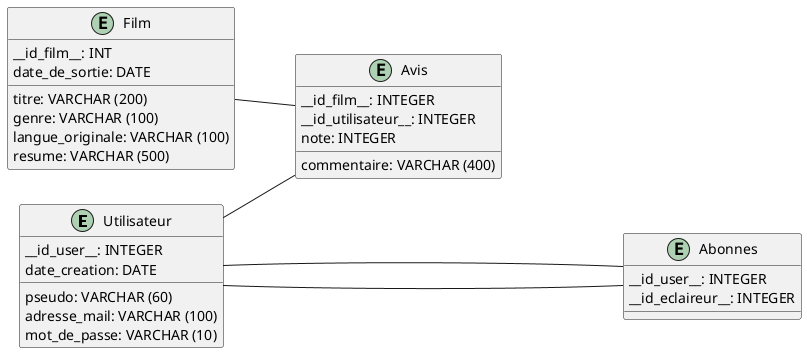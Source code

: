 @startuml Diagramme de base de données
left to right direction

entity "Utilisateur" as UTILISATEUR {
    __id_user__: INTEGER
    pseudo: VARCHAR (60)
    adresse_mail: VARCHAR (100)
    mot_de_passe: VARCHAR (10)
    date_creation: DATE
}

entity "Film" as FILM {
    __id_film__: INT
    titre: VARCHAR (200)
    genre: VARCHAR (100)
    date_de_sortie: DATE
    langue_originale: VARCHAR (100)
    resume: VARCHAR (500)
}

entity "Avis" as AVIS {
    __id_film__: INTEGER
    __id_utilisateur__: INTEGER
    commentaire: VARCHAR (400)
    note: INTEGER
}

entity "Abonnes" as ABONNES {
    __id_user__: INTEGER
    __id_eclaireur__: INTEGER
}

' Relations pour positionner Avis entre Utilisateur et Film
UTILISATEUR -- AVIS
FILM -- AVIS

' Relation avec Abonnes sous Utilisateur
UTILISATEUR --down-- ABONNES
UTILISATEUR --down-- ABONNES

@enduml



